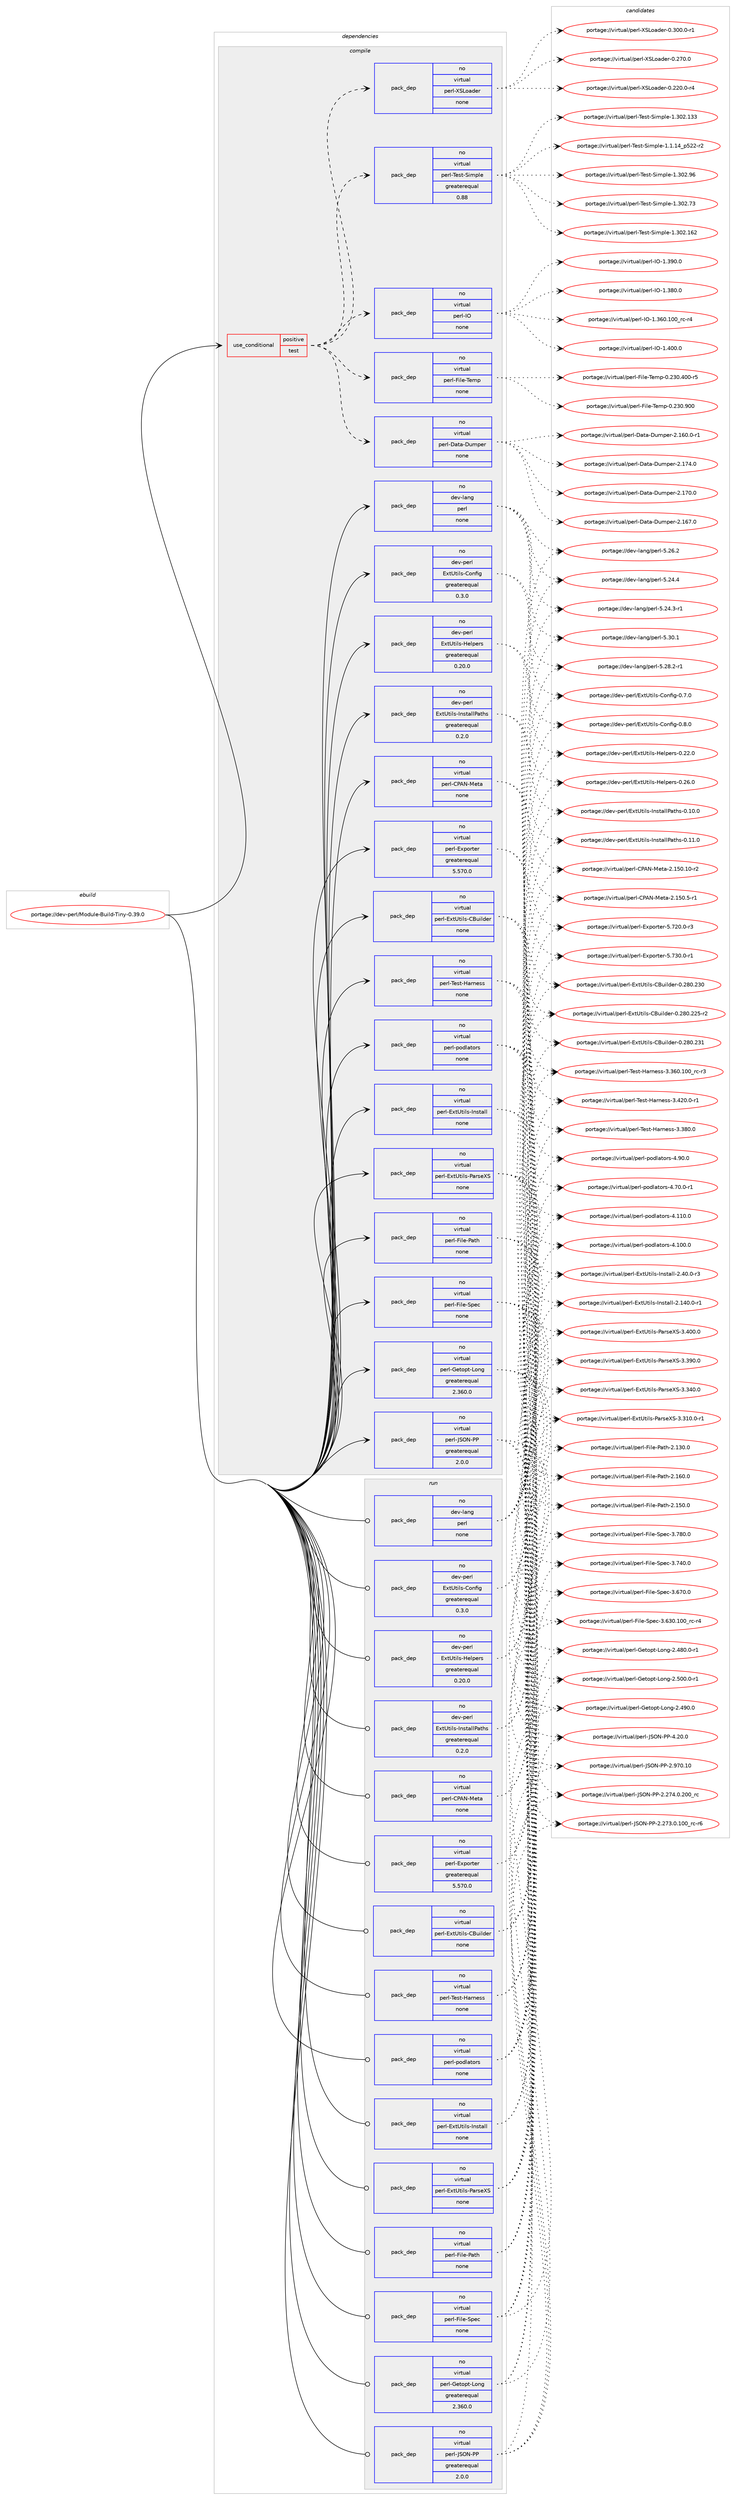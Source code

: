 digraph prolog {

# *************
# Graph options
# *************

newrank=true;
concentrate=true;
compound=true;
graph [rankdir=LR,fontname=Helvetica,fontsize=10,ranksep=1.5];#, ranksep=2.5, nodesep=0.2];
edge  [arrowhead=vee];
node  [fontname=Helvetica,fontsize=10];

# **********
# The ebuild
# **********

subgraph cluster_leftcol {
color=gray;
rank=same;
label=<<i>ebuild</i>>;
id [label="portage://dev-perl/Module-Build-Tiny-0.39.0", color=red, width=4, href="../dev-perl/Module-Build-Tiny-0.39.0.svg"];
}

# ****************
# The dependencies
# ****************

subgraph cluster_midcol {
color=gray;
label=<<i>dependencies</i>>;
subgraph cluster_compile {
fillcolor="#eeeeee";
style=filled;
label=<<i>compile</i>>;
subgraph cond121907 {
dependency489316 [label=<<TABLE BORDER="0" CELLBORDER="1" CELLSPACING="0" CELLPADDING="4"><TR><TD ROWSPAN="3" CELLPADDING="10">use_conditional</TD></TR><TR><TD>positive</TD></TR><TR><TD>test</TD></TR></TABLE>>, shape=none, color=red];
subgraph pack362331 {
dependency489317 [label=<<TABLE BORDER="0" CELLBORDER="1" CELLSPACING="0" CELLPADDING="4" WIDTH="220"><TR><TD ROWSPAN="6" CELLPADDING="30">pack_dep</TD></TR><TR><TD WIDTH="110">no</TD></TR><TR><TD>virtual</TD></TR><TR><TD>perl-Data-Dumper</TD></TR><TR><TD>none</TD></TR><TR><TD></TD></TR></TABLE>>, shape=none, color=blue];
}
dependency489316:e -> dependency489317:w [weight=20,style="dashed",arrowhead="vee"];
subgraph pack362332 {
dependency489318 [label=<<TABLE BORDER="0" CELLBORDER="1" CELLSPACING="0" CELLPADDING="4" WIDTH="220"><TR><TD ROWSPAN="6" CELLPADDING="30">pack_dep</TD></TR><TR><TD WIDTH="110">no</TD></TR><TR><TD>virtual</TD></TR><TR><TD>perl-File-Temp</TD></TR><TR><TD>none</TD></TR><TR><TD></TD></TR></TABLE>>, shape=none, color=blue];
}
dependency489316:e -> dependency489318:w [weight=20,style="dashed",arrowhead="vee"];
subgraph pack362333 {
dependency489319 [label=<<TABLE BORDER="0" CELLBORDER="1" CELLSPACING="0" CELLPADDING="4" WIDTH="220"><TR><TD ROWSPAN="6" CELLPADDING="30">pack_dep</TD></TR><TR><TD WIDTH="110">no</TD></TR><TR><TD>virtual</TD></TR><TR><TD>perl-IO</TD></TR><TR><TD>none</TD></TR><TR><TD></TD></TR></TABLE>>, shape=none, color=blue];
}
dependency489316:e -> dependency489319:w [weight=20,style="dashed",arrowhead="vee"];
subgraph pack362334 {
dependency489320 [label=<<TABLE BORDER="0" CELLBORDER="1" CELLSPACING="0" CELLPADDING="4" WIDTH="220"><TR><TD ROWSPAN="6" CELLPADDING="30">pack_dep</TD></TR><TR><TD WIDTH="110">no</TD></TR><TR><TD>virtual</TD></TR><TR><TD>perl-Test-Simple</TD></TR><TR><TD>greaterequal</TD></TR><TR><TD>0.88</TD></TR></TABLE>>, shape=none, color=blue];
}
dependency489316:e -> dependency489320:w [weight=20,style="dashed",arrowhead="vee"];
subgraph pack362335 {
dependency489321 [label=<<TABLE BORDER="0" CELLBORDER="1" CELLSPACING="0" CELLPADDING="4" WIDTH="220"><TR><TD ROWSPAN="6" CELLPADDING="30">pack_dep</TD></TR><TR><TD WIDTH="110">no</TD></TR><TR><TD>virtual</TD></TR><TR><TD>perl-XSLoader</TD></TR><TR><TD>none</TD></TR><TR><TD></TD></TR></TABLE>>, shape=none, color=blue];
}
dependency489316:e -> dependency489321:w [weight=20,style="dashed",arrowhead="vee"];
}
id:e -> dependency489316:w [weight=20,style="solid",arrowhead="vee"];
subgraph pack362336 {
dependency489322 [label=<<TABLE BORDER="0" CELLBORDER="1" CELLSPACING="0" CELLPADDING="4" WIDTH="220"><TR><TD ROWSPAN="6" CELLPADDING="30">pack_dep</TD></TR><TR><TD WIDTH="110">no</TD></TR><TR><TD>dev-lang</TD></TR><TR><TD>perl</TD></TR><TR><TD>none</TD></TR><TR><TD></TD></TR></TABLE>>, shape=none, color=blue];
}
id:e -> dependency489322:w [weight=20,style="solid",arrowhead="vee"];
subgraph pack362337 {
dependency489323 [label=<<TABLE BORDER="0" CELLBORDER="1" CELLSPACING="0" CELLPADDING="4" WIDTH="220"><TR><TD ROWSPAN="6" CELLPADDING="30">pack_dep</TD></TR><TR><TD WIDTH="110">no</TD></TR><TR><TD>dev-perl</TD></TR><TR><TD>ExtUtils-Config</TD></TR><TR><TD>greaterequal</TD></TR><TR><TD>0.3.0</TD></TR></TABLE>>, shape=none, color=blue];
}
id:e -> dependency489323:w [weight=20,style="solid",arrowhead="vee"];
subgraph pack362338 {
dependency489324 [label=<<TABLE BORDER="0" CELLBORDER="1" CELLSPACING="0" CELLPADDING="4" WIDTH="220"><TR><TD ROWSPAN="6" CELLPADDING="30">pack_dep</TD></TR><TR><TD WIDTH="110">no</TD></TR><TR><TD>dev-perl</TD></TR><TR><TD>ExtUtils-Helpers</TD></TR><TR><TD>greaterequal</TD></TR><TR><TD>0.20.0</TD></TR></TABLE>>, shape=none, color=blue];
}
id:e -> dependency489324:w [weight=20,style="solid",arrowhead="vee"];
subgraph pack362339 {
dependency489325 [label=<<TABLE BORDER="0" CELLBORDER="1" CELLSPACING="0" CELLPADDING="4" WIDTH="220"><TR><TD ROWSPAN="6" CELLPADDING="30">pack_dep</TD></TR><TR><TD WIDTH="110">no</TD></TR><TR><TD>dev-perl</TD></TR><TR><TD>ExtUtils-InstallPaths</TD></TR><TR><TD>greaterequal</TD></TR><TR><TD>0.2.0</TD></TR></TABLE>>, shape=none, color=blue];
}
id:e -> dependency489325:w [weight=20,style="solid",arrowhead="vee"];
subgraph pack362340 {
dependency489326 [label=<<TABLE BORDER="0" CELLBORDER="1" CELLSPACING="0" CELLPADDING="4" WIDTH="220"><TR><TD ROWSPAN="6" CELLPADDING="30">pack_dep</TD></TR><TR><TD WIDTH="110">no</TD></TR><TR><TD>virtual</TD></TR><TR><TD>perl-CPAN-Meta</TD></TR><TR><TD>none</TD></TR><TR><TD></TD></TR></TABLE>>, shape=none, color=blue];
}
id:e -> dependency489326:w [weight=20,style="solid",arrowhead="vee"];
subgraph pack362341 {
dependency489327 [label=<<TABLE BORDER="0" CELLBORDER="1" CELLSPACING="0" CELLPADDING="4" WIDTH="220"><TR><TD ROWSPAN="6" CELLPADDING="30">pack_dep</TD></TR><TR><TD WIDTH="110">no</TD></TR><TR><TD>virtual</TD></TR><TR><TD>perl-Exporter</TD></TR><TR><TD>greaterequal</TD></TR><TR><TD>5.570.0</TD></TR></TABLE>>, shape=none, color=blue];
}
id:e -> dependency489327:w [weight=20,style="solid",arrowhead="vee"];
subgraph pack362342 {
dependency489328 [label=<<TABLE BORDER="0" CELLBORDER="1" CELLSPACING="0" CELLPADDING="4" WIDTH="220"><TR><TD ROWSPAN="6" CELLPADDING="30">pack_dep</TD></TR><TR><TD WIDTH="110">no</TD></TR><TR><TD>virtual</TD></TR><TR><TD>perl-ExtUtils-CBuilder</TD></TR><TR><TD>none</TD></TR><TR><TD></TD></TR></TABLE>>, shape=none, color=blue];
}
id:e -> dependency489328:w [weight=20,style="solid",arrowhead="vee"];
subgraph pack362343 {
dependency489329 [label=<<TABLE BORDER="0" CELLBORDER="1" CELLSPACING="0" CELLPADDING="4" WIDTH="220"><TR><TD ROWSPAN="6" CELLPADDING="30">pack_dep</TD></TR><TR><TD WIDTH="110">no</TD></TR><TR><TD>virtual</TD></TR><TR><TD>perl-ExtUtils-Install</TD></TR><TR><TD>none</TD></TR><TR><TD></TD></TR></TABLE>>, shape=none, color=blue];
}
id:e -> dependency489329:w [weight=20,style="solid",arrowhead="vee"];
subgraph pack362344 {
dependency489330 [label=<<TABLE BORDER="0" CELLBORDER="1" CELLSPACING="0" CELLPADDING="4" WIDTH="220"><TR><TD ROWSPAN="6" CELLPADDING="30">pack_dep</TD></TR><TR><TD WIDTH="110">no</TD></TR><TR><TD>virtual</TD></TR><TR><TD>perl-ExtUtils-ParseXS</TD></TR><TR><TD>none</TD></TR><TR><TD></TD></TR></TABLE>>, shape=none, color=blue];
}
id:e -> dependency489330:w [weight=20,style="solid",arrowhead="vee"];
subgraph pack362345 {
dependency489331 [label=<<TABLE BORDER="0" CELLBORDER="1" CELLSPACING="0" CELLPADDING="4" WIDTH="220"><TR><TD ROWSPAN="6" CELLPADDING="30">pack_dep</TD></TR><TR><TD WIDTH="110">no</TD></TR><TR><TD>virtual</TD></TR><TR><TD>perl-File-Path</TD></TR><TR><TD>none</TD></TR><TR><TD></TD></TR></TABLE>>, shape=none, color=blue];
}
id:e -> dependency489331:w [weight=20,style="solid",arrowhead="vee"];
subgraph pack362346 {
dependency489332 [label=<<TABLE BORDER="0" CELLBORDER="1" CELLSPACING="0" CELLPADDING="4" WIDTH="220"><TR><TD ROWSPAN="6" CELLPADDING="30">pack_dep</TD></TR><TR><TD WIDTH="110">no</TD></TR><TR><TD>virtual</TD></TR><TR><TD>perl-File-Spec</TD></TR><TR><TD>none</TD></TR><TR><TD></TD></TR></TABLE>>, shape=none, color=blue];
}
id:e -> dependency489332:w [weight=20,style="solid",arrowhead="vee"];
subgraph pack362347 {
dependency489333 [label=<<TABLE BORDER="0" CELLBORDER="1" CELLSPACING="0" CELLPADDING="4" WIDTH="220"><TR><TD ROWSPAN="6" CELLPADDING="30">pack_dep</TD></TR><TR><TD WIDTH="110">no</TD></TR><TR><TD>virtual</TD></TR><TR><TD>perl-Getopt-Long</TD></TR><TR><TD>greaterequal</TD></TR><TR><TD>2.360.0</TD></TR></TABLE>>, shape=none, color=blue];
}
id:e -> dependency489333:w [weight=20,style="solid",arrowhead="vee"];
subgraph pack362348 {
dependency489334 [label=<<TABLE BORDER="0" CELLBORDER="1" CELLSPACING="0" CELLPADDING="4" WIDTH="220"><TR><TD ROWSPAN="6" CELLPADDING="30">pack_dep</TD></TR><TR><TD WIDTH="110">no</TD></TR><TR><TD>virtual</TD></TR><TR><TD>perl-JSON-PP</TD></TR><TR><TD>greaterequal</TD></TR><TR><TD>2.0.0</TD></TR></TABLE>>, shape=none, color=blue];
}
id:e -> dependency489334:w [weight=20,style="solid",arrowhead="vee"];
subgraph pack362349 {
dependency489335 [label=<<TABLE BORDER="0" CELLBORDER="1" CELLSPACING="0" CELLPADDING="4" WIDTH="220"><TR><TD ROWSPAN="6" CELLPADDING="30">pack_dep</TD></TR><TR><TD WIDTH="110">no</TD></TR><TR><TD>virtual</TD></TR><TR><TD>perl-Test-Harness</TD></TR><TR><TD>none</TD></TR><TR><TD></TD></TR></TABLE>>, shape=none, color=blue];
}
id:e -> dependency489335:w [weight=20,style="solid",arrowhead="vee"];
subgraph pack362350 {
dependency489336 [label=<<TABLE BORDER="0" CELLBORDER="1" CELLSPACING="0" CELLPADDING="4" WIDTH="220"><TR><TD ROWSPAN="6" CELLPADDING="30">pack_dep</TD></TR><TR><TD WIDTH="110">no</TD></TR><TR><TD>virtual</TD></TR><TR><TD>perl-podlators</TD></TR><TR><TD>none</TD></TR><TR><TD></TD></TR></TABLE>>, shape=none, color=blue];
}
id:e -> dependency489336:w [weight=20,style="solid",arrowhead="vee"];
}
subgraph cluster_compileandrun {
fillcolor="#eeeeee";
style=filled;
label=<<i>compile and run</i>>;
}
subgraph cluster_run {
fillcolor="#eeeeee";
style=filled;
label=<<i>run</i>>;
subgraph pack362351 {
dependency489337 [label=<<TABLE BORDER="0" CELLBORDER="1" CELLSPACING="0" CELLPADDING="4" WIDTH="220"><TR><TD ROWSPAN="6" CELLPADDING="30">pack_dep</TD></TR><TR><TD WIDTH="110">no</TD></TR><TR><TD>dev-lang</TD></TR><TR><TD>perl</TD></TR><TR><TD>none</TD></TR><TR><TD></TD></TR></TABLE>>, shape=none, color=blue];
}
id:e -> dependency489337:w [weight=20,style="solid",arrowhead="odot"];
subgraph pack362352 {
dependency489338 [label=<<TABLE BORDER="0" CELLBORDER="1" CELLSPACING="0" CELLPADDING="4" WIDTH="220"><TR><TD ROWSPAN="6" CELLPADDING="30">pack_dep</TD></TR><TR><TD WIDTH="110">no</TD></TR><TR><TD>dev-perl</TD></TR><TR><TD>ExtUtils-Config</TD></TR><TR><TD>greaterequal</TD></TR><TR><TD>0.3.0</TD></TR></TABLE>>, shape=none, color=blue];
}
id:e -> dependency489338:w [weight=20,style="solid",arrowhead="odot"];
subgraph pack362353 {
dependency489339 [label=<<TABLE BORDER="0" CELLBORDER="1" CELLSPACING="0" CELLPADDING="4" WIDTH="220"><TR><TD ROWSPAN="6" CELLPADDING="30">pack_dep</TD></TR><TR><TD WIDTH="110">no</TD></TR><TR><TD>dev-perl</TD></TR><TR><TD>ExtUtils-Helpers</TD></TR><TR><TD>greaterequal</TD></TR><TR><TD>0.20.0</TD></TR></TABLE>>, shape=none, color=blue];
}
id:e -> dependency489339:w [weight=20,style="solid",arrowhead="odot"];
subgraph pack362354 {
dependency489340 [label=<<TABLE BORDER="0" CELLBORDER="1" CELLSPACING="0" CELLPADDING="4" WIDTH="220"><TR><TD ROWSPAN="6" CELLPADDING="30">pack_dep</TD></TR><TR><TD WIDTH="110">no</TD></TR><TR><TD>dev-perl</TD></TR><TR><TD>ExtUtils-InstallPaths</TD></TR><TR><TD>greaterequal</TD></TR><TR><TD>0.2.0</TD></TR></TABLE>>, shape=none, color=blue];
}
id:e -> dependency489340:w [weight=20,style="solid",arrowhead="odot"];
subgraph pack362355 {
dependency489341 [label=<<TABLE BORDER="0" CELLBORDER="1" CELLSPACING="0" CELLPADDING="4" WIDTH="220"><TR><TD ROWSPAN="6" CELLPADDING="30">pack_dep</TD></TR><TR><TD WIDTH="110">no</TD></TR><TR><TD>virtual</TD></TR><TR><TD>perl-CPAN-Meta</TD></TR><TR><TD>none</TD></TR><TR><TD></TD></TR></TABLE>>, shape=none, color=blue];
}
id:e -> dependency489341:w [weight=20,style="solid",arrowhead="odot"];
subgraph pack362356 {
dependency489342 [label=<<TABLE BORDER="0" CELLBORDER="1" CELLSPACING="0" CELLPADDING="4" WIDTH="220"><TR><TD ROWSPAN="6" CELLPADDING="30">pack_dep</TD></TR><TR><TD WIDTH="110">no</TD></TR><TR><TD>virtual</TD></TR><TR><TD>perl-Exporter</TD></TR><TR><TD>greaterequal</TD></TR><TR><TD>5.570.0</TD></TR></TABLE>>, shape=none, color=blue];
}
id:e -> dependency489342:w [weight=20,style="solid",arrowhead="odot"];
subgraph pack362357 {
dependency489343 [label=<<TABLE BORDER="0" CELLBORDER="1" CELLSPACING="0" CELLPADDING="4" WIDTH="220"><TR><TD ROWSPAN="6" CELLPADDING="30">pack_dep</TD></TR><TR><TD WIDTH="110">no</TD></TR><TR><TD>virtual</TD></TR><TR><TD>perl-ExtUtils-CBuilder</TD></TR><TR><TD>none</TD></TR><TR><TD></TD></TR></TABLE>>, shape=none, color=blue];
}
id:e -> dependency489343:w [weight=20,style="solid",arrowhead="odot"];
subgraph pack362358 {
dependency489344 [label=<<TABLE BORDER="0" CELLBORDER="1" CELLSPACING="0" CELLPADDING="4" WIDTH="220"><TR><TD ROWSPAN="6" CELLPADDING="30">pack_dep</TD></TR><TR><TD WIDTH="110">no</TD></TR><TR><TD>virtual</TD></TR><TR><TD>perl-ExtUtils-Install</TD></TR><TR><TD>none</TD></TR><TR><TD></TD></TR></TABLE>>, shape=none, color=blue];
}
id:e -> dependency489344:w [weight=20,style="solid",arrowhead="odot"];
subgraph pack362359 {
dependency489345 [label=<<TABLE BORDER="0" CELLBORDER="1" CELLSPACING="0" CELLPADDING="4" WIDTH="220"><TR><TD ROWSPAN="6" CELLPADDING="30">pack_dep</TD></TR><TR><TD WIDTH="110">no</TD></TR><TR><TD>virtual</TD></TR><TR><TD>perl-ExtUtils-ParseXS</TD></TR><TR><TD>none</TD></TR><TR><TD></TD></TR></TABLE>>, shape=none, color=blue];
}
id:e -> dependency489345:w [weight=20,style="solid",arrowhead="odot"];
subgraph pack362360 {
dependency489346 [label=<<TABLE BORDER="0" CELLBORDER="1" CELLSPACING="0" CELLPADDING="4" WIDTH="220"><TR><TD ROWSPAN="6" CELLPADDING="30">pack_dep</TD></TR><TR><TD WIDTH="110">no</TD></TR><TR><TD>virtual</TD></TR><TR><TD>perl-File-Path</TD></TR><TR><TD>none</TD></TR><TR><TD></TD></TR></TABLE>>, shape=none, color=blue];
}
id:e -> dependency489346:w [weight=20,style="solid",arrowhead="odot"];
subgraph pack362361 {
dependency489347 [label=<<TABLE BORDER="0" CELLBORDER="1" CELLSPACING="0" CELLPADDING="4" WIDTH="220"><TR><TD ROWSPAN="6" CELLPADDING="30">pack_dep</TD></TR><TR><TD WIDTH="110">no</TD></TR><TR><TD>virtual</TD></TR><TR><TD>perl-File-Spec</TD></TR><TR><TD>none</TD></TR><TR><TD></TD></TR></TABLE>>, shape=none, color=blue];
}
id:e -> dependency489347:w [weight=20,style="solid",arrowhead="odot"];
subgraph pack362362 {
dependency489348 [label=<<TABLE BORDER="0" CELLBORDER="1" CELLSPACING="0" CELLPADDING="4" WIDTH="220"><TR><TD ROWSPAN="6" CELLPADDING="30">pack_dep</TD></TR><TR><TD WIDTH="110">no</TD></TR><TR><TD>virtual</TD></TR><TR><TD>perl-Getopt-Long</TD></TR><TR><TD>greaterequal</TD></TR><TR><TD>2.360.0</TD></TR></TABLE>>, shape=none, color=blue];
}
id:e -> dependency489348:w [weight=20,style="solid",arrowhead="odot"];
subgraph pack362363 {
dependency489349 [label=<<TABLE BORDER="0" CELLBORDER="1" CELLSPACING="0" CELLPADDING="4" WIDTH="220"><TR><TD ROWSPAN="6" CELLPADDING="30">pack_dep</TD></TR><TR><TD WIDTH="110">no</TD></TR><TR><TD>virtual</TD></TR><TR><TD>perl-JSON-PP</TD></TR><TR><TD>greaterequal</TD></TR><TR><TD>2.0.0</TD></TR></TABLE>>, shape=none, color=blue];
}
id:e -> dependency489349:w [weight=20,style="solid",arrowhead="odot"];
subgraph pack362364 {
dependency489350 [label=<<TABLE BORDER="0" CELLBORDER="1" CELLSPACING="0" CELLPADDING="4" WIDTH="220"><TR><TD ROWSPAN="6" CELLPADDING="30">pack_dep</TD></TR><TR><TD WIDTH="110">no</TD></TR><TR><TD>virtual</TD></TR><TR><TD>perl-Test-Harness</TD></TR><TR><TD>none</TD></TR><TR><TD></TD></TR></TABLE>>, shape=none, color=blue];
}
id:e -> dependency489350:w [weight=20,style="solid",arrowhead="odot"];
subgraph pack362365 {
dependency489351 [label=<<TABLE BORDER="0" CELLBORDER="1" CELLSPACING="0" CELLPADDING="4" WIDTH="220"><TR><TD ROWSPAN="6" CELLPADDING="30">pack_dep</TD></TR><TR><TD WIDTH="110">no</TD></TR><TR><TD>virtual</TD></TR><TR><TD>perl-podlators</TD></TR><TR><TD>none</TD></TR><TR><TD></TD></TR></TABLE>>, shape=none, color=blue];
}
id:e -> dependency489351:w [weight=20,style="solid",arrowhead="odot"];
}
}

# **************
# The candidates
# **************

subgraph cluster_choices {
rank=same;
color=gray;
label=<<i>candidates</i>>;

subgraph choice362331 {
color=black;
nodesep=1;
choice11810511411611797108471121011141084568971169745681171091121011144550464955524648 [label="portage://virtual/perl-Data-Dumper-2.174.0", color=red, width=4,href="../virtual/perl-Data-Dumper-2.174.0.svg"];
choice11810511411611797108471121011141084568971169745681171091121011144550464955484648 [label="portage://virtual/perl-Data-Dumper-2.170.0", color=red, width=4,href="../virtual/perl-Data-Dumper-2.170.0.svg"];
choice11810511411611797108471121011141084568971169745681171091121011144550464954554648 [label="portage://virtual/perl-Data-Dumper-2.167.0", color=red, width=4,href="../virtual/perl-Data-Dumper-2.167.0.svg"];
choice118105114116117971084711210111410845689711697456811710911210111445504649544846484511449 [label="portage://virtual/perl-Data-Dumper-2.160.0-r1", color=red, width=4,href="../virtual/perl-Data-Dumper-2.160.0-r1.svg"];
dependency489317:e -> choice11810511411611797108471121011141084568971169745681171091121011144550464955524648:w [style=dotted,weight="100"];
dependency489317:e -> choice11810511411611797108471121011141084568971169745681171091121011144550464955484648:w [style=dotted,weight="100"];
dependency489317:e -> choice11810511411611797108471121011141084568971169745681171091121011144550464954554648:w [style=dotted,weight="100"];
dependency489317:e -> choice118105114116117971084711210111410845689711697456811710911210111445504649544846484511449:w [style=dotted,weight="100"];
}
subgraph choice362332 {
color=black;
nodesep=1;
choice11810511411611797108471121011141084570105108101458410110911245484650514846574848 [label="portage://virtual/perl-File-Temp-0.230.900", color=red, width=4,href="../virtual/perl-File-Temp-0.230.900.svg"];
choice118105114116117971084711210111410845701051081014584101109112454846505148465248484511453 [label="portage://virtual/perl-File-Temp-0.230.400-r5", color=red, width=4,href="../virtual/perl-File-Temp-0.230.400-r5.svg"];
dependency489318:e -> choice11810511411611797108471121011141084570105108101458410110911245484650514846574848:w [style=dotted,weight="100"];
dependency489318:e -> choice118105114116117971084711210111410845701051081014584101109112454846505148465248484511453:w [style=dotted,weight="100"];
}
subgraph choice362333 {
color=black;
nodesep=1;
choice11810511411611797108471121011141084573794549465248484648 [label="portage://virtual/perl-IO-1.400.0", color=red, width=4,href="../virtual/perl-IO-1.400.0.svg"];
choice11810511411611797108471121011141084573794549465157484648 [label="portage://virtual/perl-IO-1.390.0", color=red, width=4,href="../virtual/perl-IO-1.390.0.svg"];
choice11810511411611797108471121011141084573794549465156484648 [label="portage://virtual/perl-IO-1.380.0", color=red, width=4,href="../virtual/perl-IO-1.380.0.svg"];
choice11810511411611797108471121011141084573794549465154484649484895114994511452 [label="portage://virtual/perl-IO-1.360.100_rc-r4", color=red, width=4,href="../virtual/perl-IO-1.360.100_rc-r4.svg"];
dependency489319:e -> choice11810511411611797108471121011141084573794549465248484648:w [style=dotted,weight="100"];
dependency489319:e -> choice11810511411611797108471121011141084573794549465157484648:w [style=dotted,weight="100"];
dependency489319:e -> choice11810511411611797108471121011141084573794549465156484648:w [style=dotted,weight="100"];
dependency489319:e -> choice11810511411611797108471121011141084573794549465154484649484895114994511452:w [style=dotted,weight="100"];
}
subgraph choice362334 {
color=black;
nodesep=1;
choice118105114116117971084711210111410845841011151164583105109112108101454946514850465754 [label="portage://virtual/perl-Test-Simple-1.302.96", color=red, width=4,href="../virtual/perl-Test-Simple-1.302.96.svg"];
choice118105114116117971084711210111410845841011151164583105109112108101454946514850465551 [label="portage://virtual/perl-Test-Simple-1.302.73", color=red, width=4,href="../virtual/perl-Test-Simple-1.302.73.svg"];
choice11810511411611797108471121011141084584101115116458310510911210810145494651485046495450 [label="portage://virtual/perl-Test-Simple-1.302.162", color=red, width=4,href="../virtual/perl-Test-Simple-1.302.162.svg"];
choice11810511411611797108471121011141084584101115116458310510911210810145494651485046495151 [label="portage://virtual/perl-Test-Simple-1.302.133", color=red, width=4,href="../virtual/perl-Test-Simple-1.302.133.svg"];
choice11810511411611797108471121011141084584101115116458310510911210810145494649464952951125350504511450 [label="portage://virtual/perl-Test-Simple-1.1.14_p522-r2", color=red, width=4,href="../virtual/perl-Test-Simple-1.1.14_p522-r2.svg"];
dependency489320:e -> choice118105114116117971084711210111410845841011151164583105109112108101454946514850465754:w [style=dotted,weight="100"];
dependency489320:e -> choice118105114116117971084711210111410845841011151164583105109112108101454946514850465551:w [style=dotted,weight="100"];
dependency489320:e -> choice11810511411611797108471121011141084584101115116458310510911210810145494651485046495450:w [style=dotted,weight="100"];
dependency489320:e -> choice11810511411611797108471121011141084584101115116458310510911210810145494651485046495151:w [style=dotted,weight="100"];
dependency489320:e -> choice11810511411611797108471121011141084584101115116458310510911210810145494649464952951125350504511450:w [style=dotted,weight="100"];
}
subgraph choice362335 {
color=black;
nodesep=1;
choice1181051141161179710847112101114108458883761119710010111445484651484846484511449 [label="portage://virtual/perl-XSLoader-0.300.0-r1", color=red, width=4,href="../virtual/perl-XSLoader-0.300.0-r1.svg"];
choice118105114116117971084711210111410845888376111971001011144548465055484648 [label="portage://virtual/perl-XSLoader-0.270.0", color=red, width=4,href="../virtual/perl-XSLoader-0.270.0.svg"];
choice1181051141161179710847112101114108458883761119710010111445484650504846484511452 [label="portage://virtual/perl-XSLoader-0.220.0-r4", color=red, width=4,href="../virtual/perl-XSLoader-0.220.0-r4.svg"];
dependency489321:e -> choice1181051141161179710847112101114108458883761119710010111445484651484846484511449:w [style=dotted,weight="100"];
dependency489321:e -> choice118105114116117971084711210111410845888376111971001011144548465055484648:w [style=dotted,weight="100"];
dependency489321:e -> choice1181051141161179710847112101114108458883761119710010111445484650504846484511452:w [style=dotted,weight="100"];
}
subgraph choice362336 {
color=black;
nodesep=1;
choice10010111845108971101034711210111410845534651484649 [label="portage://dev-lang/perl-5.30.1", color=red, width=4,href="../dev-lang/perl-5.30.1.svg"];
choice100101118451089711010347112101114108455346505646504511449 [label="portage://dev-lang/perl-5.28.2-r1", color=red, width=4,href="../dev-lang/perl-5.28.2-r1.svg"];
choice10010111845108971101034711210111410845534650544650 [label="portage://dev-lang/perl-5.26.2", color=red, width=4,href="../dev-lang/perl-5.26.2.svg"];
choice10010111845108971101034711210111410845534650524652 [label="portage://dev-lang/perl-5.24.4", color=red, width=4,href="../dev-lang/perl-5.24.4.svg"];
choice100101118451089711010347112101114108455346505246514511449 [label="portage://dev-lang/perl-5.24.3-r1", color=red, width=4,href="../dev-lang/perl-5.24.3-r1.svg"];
dependency489322:e -> choice10010111845108971101034711210111410845534651484649:w [style=dotted,weight="100"];
dependency489322:e -> choice100101118451089711010347112101114108455346505646504511449:w [style=dotted,weight="100"];
dependency489322:e -> choice10010111845108971101034711210111410845534650544650:w [style=dotted,weight="100"];
dependency489322:e -> choice10010111845108971101034711210111410845534650524652:w [style=dotted,weight="100"];
dependency489322:e -> choice100101118451089711010347112101114108455346505246514511449:w [style=dotted,weight="100"];
}
subgraph choice362337 {
color=black;
nodesep=1;
choice100101118451121011141084769120116851161051081154567111110102105103454846564648 [label="portage://dev-perl/ExtUtils-Config-0.8.0", color=red, width=4,href="../dev-perl/ExtUtils-Config-0.8.0.svg"];
choice100101118451121011141084769120116851161051081154567111110102105103454846554648 [label="portage://dev-perl/ExtUtils-Config-0.7.0", color=red, width=4,href="../dev-perl/ExtUtils-Config-0.7.0.svg"];
dependency489323:e -> choice100101118451121011141084769120116851161051081154567111110102105103454846564648:w [style=dotted,weight="100"];
dependency489323:e -> choice100101118451121011141084769120116851161051081154567111110102105103454846554648:w [style=dotted,weight="100"];
}
subgraph choice362338 {
color=black;
nodesep=1;
choice10010111845112101114108476912011685116105108115457210110811210111411545484650544648 [label="portage://dev-perl/ExtUtils-Helpers-0.26.0", color=red, width=4,href="../dev-perl/ExtUtils-Helpers-0.26.0.svg"];
choice10010111845112101114108476912011685116105108115457210110811210111411545484650504648 [label="portage://dev-perl/ExtUtils-Helpers-0.22.0", color=red, width=4,href="../dev-perl/ExtUtils-Helpers-0.22.0.svg"];
dependency489324:e -> choice10010111845112101114108476912011685116105108115457210110811210111411545484650544648:w [style=dotted,weight="100"];
dependency489324:e -> choice10010111845112101114108476912011685116105108115457210110811210111411545484650504648:w [style=dotted,weight="100"];
}
subgraph choice362339 {
color=black;
nodesep=1;
choice10010111845112101114108476912011685116105108115457311011511697108108809711610411545484649494648 [label="portage://dev-perl/ExtUtils-InstallPaths-0.11.0", color=red, width=4,href="../dev-perl/ExtUtils-InstallPaths-0.11.0.svg"];
choice10010111845112101114108476912011685116105108115457311011511697108108809711610411545484649484648 [label="portage://dev-perl/ExtUtils-InstallPaths-0.10.0", color=red, width=4,href="../dev-perl/ExtUtils-InstallPaths-0.10.0.svg"];
dependency489325:e -> choice10010111845112101114108476912011685116105108115457311011511697108108809711610411545484649494648:w [style=dotted,weight="100"];
dependency489325:e -> choice10010111845112101114108476912011685116105108115457311011511697108108809711610411545484649484648:w [style=dotted,weight="100"];
}
subgraph choice362340 {
color=black;
nodesep=1;
choice1181051141161179710847112101114108456780657845771011169745504649534846534511449 [label="portage://virtual/perl-CPAN-Meta-2.150.5-r1", color=red, width=4,href="../virtual/perl-CPAN-Meta-2.150.5-r1.svg"];
choice118105114116117971084711210111410845678065784577101116974550464953484649484511450 [label="portage://virtual/perl-CPAN-Meta-2.150.10-r2", color=red, width=4,href="../virtual/perl-CPAN-Meta-2.150.10-r2.svg"];
dependency489326:e -> choice1181051141161179710847112101114108456780657845771011169745504649534846534511449:w [style=dotted,weight="100"];
dependency489326:e -> choice118105114116117971084711210111410845678065784577101116974550464953484649484511450:w [style=dotted,weight="100"];
}
subgraph choice362341 {
color=black;
nodesep=1;
choice1181051141161179710847112101114108456912011211111411610111445534655514846484511449 [label="portage://virtual/perl-Exporter-5.730.0-r1", color=red, width=4,href="../virtual/perl-Exporter-5.730.0-r1.svg"];
choice1181051141161179710847112101114108456912011211111411610111445534655504846484511451 [label="portage://virtual/perl-Exporter-5.720.0-r3", color=red, width=4,href="../virtual/perl-Exporter-5.720.0-r3.svg"];
dependency489327:e -> choice1181051141161179710847112101114108456912011211111411610111445534655514846484511449:w [style=dotted,weight="100"];
dependency489327:e -> choice1181051141161179710847112101114108456912011211111411610111445534655504846484511451:w [style=dotted,weight="100"];
}
subgraph choice362342 {
color=black;
nodesep=1;
choice118105114116117971084711210111410845691201168511610510811545676611710510810010111445484650564846505149 [label="portage://virtual/perl-ExtUtils-CBuilder-0.280.231", color=red, width=4,href="../virtual/perl-ExtUtils-CBuilder-0.280.231.svg"];
choice118105114116117971084711210111410845691201168511610510811545676611710510810010111445484650564846505148 [label="portage://virtual/perl-ExtUtils-CBuilder-0.280.230", color=red, width=4,href="../virtual/perl-ExtUtils-CBuilder-0.280.230.svg"];
choice1181051141161179710847112101114108456912011685116105108115456766117105108100101114454846505648465050534511450 [label="portage://virtual/perl-ExtUtils-CBuilder-0.280.225-r2", color=red, width=4,href="../virtual/perl-ExtUtils-CBuilder-0.280.225-r2.svg"];
dependency489328:e -> choice118105114116117971084711210111410845691201168511610510811545676611710510810010111445484650564846505149:w [style=dotted,weight="100"];
dependency489328:e -> choice118105114116117971084711210111410845691201168511610510811545676611710510810010111445484650564846505148:w [style=dotted,weight="100"];
dependency489328:e -> choice1181051141161179710847112101114108456912011685116105108115456766117105108100101114454846505648465050534511450:w [style=dotted,weight="100"];
}
subgraph choice362343 {
color=black;
nodesep=1;
choice1181051141161179710847112101114108456912011685116105108115457311011511697108108455046524846484511451 [label="portage://virtual/perl-ExtUtils-Install-2.40.0-r3", color=red, width=4,href="../virtual/perl-ExtUtils-Install-2.40.0-r3.svg"];
choice118105114116117971084711210111410845691201168511610510811545731101151169710810845504649524846484511449 [label="portage://virtual/perl-ExtUtils-Install-2.140.0-r1", color=red, width=4,href="../virtual/perl-ExtUtils-Install-2.140.0-r1.svg"];
dependency489329:e -> choice1181051141161179710847112101114108456912011685116105108115457311011511697108108455046524846484511451:w [style=dotted,weight="100"];
dependency489329:e -> choice118105114116117971084711210111410845691201168511610510811545731101151169710810845504649524846484511449:w [style=dotted,weight="100"];
}
subgraph choice362344 {
color=black;
nodesep=1;
choice118105114116117971084711210111410845691201168511610510811545809711411510188834551465248484648 [label="portage://virtual/perl-ExtUtils-ParseXS-3.400.0", color=red, width=4,href="../virtual/perl-ExtUtils-ParseXS-3.400.0.svg"];
choice118105114116117971084711210111410845691201168511610510811545809711411510188834551465157484648 [label="portage://virtual/perl-ExtUtils-ParseXS-3.390.0", color=red, width=4,href="../virtual/perl-ExtUtils-ParseXS-3.390.0.svg"];
choice118105114116117971084711210111410845691201168511610510811545809711411510188834551465152484648 [label="portage://virtual/perl-ExtUtils-ParseXS-3.340.0", color=red, width=4,href="../virtual/perl-ExtUtils-ParseXS-3.340.0.svg"];
choice1181051141161179710847112101114108456912011685116105108115458097114115101888345514651494846484511449 [label="portage://virtual/perl-ExtUtils-ParseXS-3.310.0-r1", color=red, width=4,href="../virtual/perl-ExtUtils-ParseXS-3.310.0-r1.svg"];
dependency489330:e -> choice118105114116117971084711210111410845691201168511610510811545809711411510188834551465248484648:w [style=dotted,weight="100"];
dependency489330:e -> choice118105114116117971084711210111410845691201168511610510811545809711411510188834551465157484648:w [style=dotted,weight="100"];
dependency489330:e -> choice118105114116117971084711210111410845691201168511610510811545809711411510188834551465152484648:w [style=dotted,weight="100"];
dependency489330:e -> choice1181051141161179710847112101114108456912011685116105108115458097114115101888345514651494846484511449:w [style=dotted,weight="100"];
}
subgraph choice362345 {
color=black;
nodesep=1;
choice118105114116117971084711210111410845701051081014580971161044550464954484648 [label="portage://virtual/perl-File-Path-2.160.0", color=red, width=4,href="../virtual/perl-File-Path-2.160.0.svg"];
choice118105114116117971084711210111410845701051081014580971161044550464953484648 [label="portage://virtual/perl-File-Path-2.150.0", color=red, width=4,href="../virtual/perl-File-Path-2.150.0.svg"];
choice118105114116117971084711210111410845701051081014580971161044550464951484648 [label="portage://virtual/perl-File-Path-2.130.0", color=red, width=4,href="../virtual/perl-File-Path-2.130.0.svg"];
dependency489331:e -> choice118105114116117971084711210111410845701051081014580971161044550464954484648:w [style=dotted,weight="100"];
dependency489331:e -> choice118105114116117971084711210111410845701051081014580971161044550464953484648:w [style=dotted,weight="100"];
dependency489331:e -> choice118105114116117971084711210111410845701051081014580971161044550464951484648:w [style=dotted,weight="100"];
}
subgraph choice362346 {
color=black;
nodesep=1;
choice118105114116117971084711210111410845701051081014583112101994551465556484648 [label="portage://virtual/perl-File-Spec-3.780.0", color=red, width=4,href="../virtual/perl-File-Spec-3.780.0.svg"];
choice118105114116117971084711210111410845701051081014583112101994551465552484648 [label="portage://virtual/perl-File-Spec-3.740.0", color=red, width=4,href="../virtual/perl-File-Spec-3.740.0.svg"];
choice118105114116117971084711210111410845701051081014583112101994551465455484648 [label="portage://virtual/perl-File-Spec-3.670.0", color=red, width=4,href="../virtual/perl-File-Spec-3.670.0.svg"];
choice118105114116117971084711210111410845701051081014583112101994551465451484649484895114994511452 [label="portage://virtual/perl-File-Spec-3.630.100_rc-r4", color=red, width=4,href="../virtual/perl-File-Spec-3.630.100_rc-r4.svg"];
dependency489332:e -> choice118105114116117971084711210111410845701051081014583112101994551465556484648:w [style=dotted,weight="100"];
dependency489332:e -> choice118105114116117971084711210111410845701051081014583112101994551465552484648:w [style=dotted,weight="100"];
dependency489332:e -> choice118105114116117971084711210111410845701051081014583112101994551465455484648:w [style=dotted,weight="100"];
dependency489332:e -> choice118105114116117971084711210111410845701051081014583112101994551465451484649484895114994511452:w [style=dotted,weight="100"];
}
subgraph choice362347 {
color=black;
nodesep=1;
choice11810511411611797108471121011141084571101116111112116457611111010345504653484846484511449 [label="portage://virtual/perl-Getopt-Long-2.500.0-r1", color=red, width=4,href="../virtual/perl-Getopt-Long-2.500.0-r1.svg"];
choice1181051141161179710847112101114108457110111611111211645761111101034550465257484648 [label="portage://virtual/perl-Getopt-Long-2.490.0", color=red, width=4,href="../virtual/perl-Getopt-Long-2.490.0.svg"];
choice11810511411611797108471121011141084571101116111112116457611111010345504652564846484511449 [label="portage://virtual/perl-Getopt-Long-2.480.0-r1", color=red, width=4,href="../virtual/perl-Getopt-Long-2.480.0-r1.svg"];
dependency489333:e -> choice11810511411611797108471121011141084571101116111112116457611111010345504653484846484511449:w [style=dotted,weight="100"];
dependency489333:e -> choice1181051141161179710847112101114108457110111611111211645761111101034550465257484648:w [style=dotted,weight="100"];
dependency489333:e -> choice11810511411611797108471121011141084571101116111112116457611111010345504652564846484511449:w [style=dotted,weight="100"];
}
subgraph choice362348 {
color=black;
nodesep=1;
choice1181051141161179710847112101114108457483797845808045524650484648 [label="portage://virtual/perl-JSON-PP-4.20.0", color=red, width=4,href="../virtual/perl-JSON-PP-4.20.0.svg"];
choice11810511411611797108471121011141084574837978458080455046575548464948 [label="portage://virtual/perl-JSON-PP-2.970.10", color=red, width=4,href="../virtual/perl-JSON-PP-2.970.10.svg"];
choice118105114116117971084711210111410845748379784580804550465055524648465048489511499 [label="portage://virtual/perl-JSON-PP-2.274.0.200_rc", color=red, width=4,href="../virtual/perl-JSON-PP-2.274.0.200_rc.svg"];
choice1181051141161179710847112101114108457483797845808045504650555146484649484895114994511454 [label="portage://virtual/perl-JSON-PP-2.273.0.100_rc-r6", color=red, width=4,href="../virtual/perl-JSON-PP-2.273.0.100_rc-r6.svg"];
dependency489334:e -> choice1181051141161179710847112101114108457483797845808045524650484648:w [style=dotted,weight="100"];
dependency489334:e -> choice11810511411611797108471121011141084574837978458080455046575548464948:w [style=dotted,weight="100"];
dependency489334:e -> choice118105114116117971084711210111410845748379784580804550465055524648465048489511499:w [style=dotted,weight="100"];
dependency489334:e -> choice1181051141161179710847112101114108457483797845808045504650555146484649484895114994511454:w [style=dotted,weight="100"];
}
subgraph choice362349 {
color=black;
nodesep=1;
choice1181051141161179710847112101114108458410111511645729711411010111511545514652504846484511449 [label="portage://virtual/perl-Test-Harness-3.420.0-r1", color=red, width=4,href="../virtual/perl-Test-Harness-3.420.0-r1.svg"];
choice118105114116117971084711210111410845841011151164572971141101011151154551465156484648 [label="portage://virtual/perl-Test-Harness-3.380.0", color=red, width=4,href="../virtual/perl-Test-Harness-3.380.0.svg"];
choice118105114116117971084711210111410845841011151164572971141101011151154551465154484649484895114994511451 [label="portage://virtual/perl-Test-Harness-3.360.100_rc-r3", color=red, width=4,href="../virtual/perl-Test-Harness-3.360.100_rc-r3.svg"];
dependency489335:e -> choice1181051141161179710847112101114108458410111511645729711411010111511545514652504846484511449:w [style=dotted,weight="100"];
dependency489335:e -> choice118105114116117971084711210111410845841011151164572971141101011151154551465156484648:w [style=dotted,weight="100"];
dependency489335:e -> choice118105114116117971084711210111410845841011151164572971141101011151154551465154484649484895114994511451:w [style=dotted,weight="100"];
}
subgraph choice362350 {
color=black;
nodesep=1;
choice1181051141161179710847112101114108451121111001089711611111411545524657484648 [label="portage://virtual/perl-podlators-4.90.0", color=red, width=4,href="../virtual/perl-podlators-4.90.0.svg"];
choice11810511411611797108471121011141084511211110010897116111114115455246554846484511449 [label="portage://virtual/perl-podlators-4.70.0-r1", color=red, width=4,href="../virtual/perl-podlators-4.70.0-r1.svg"];
choice118105114116117971084711210111410845112111100108971161111141154552464949484648 [label="portage://virtual/perl-podlators-4.110.0", color=red, width=4,href="../virtual/perl-podlators-4.110.0.svg"];
choice118105114116117971084711210111410845112111100108971161111141154552464948484648 [label="portage://virtual/perl-podlators-4.100.0", color=red, width=4,href="../virtual/perl-podlators-4.100.0.svg"];
dependency489336:e -> choice1181051141161179710847112101114108451121111001089711611111411545524657484648:w [style=dotted,weight="100"];
dependency489336:e -> choice11810511411611797108471121011141084511211110010897116111114115455246554846484511449:w [style=dotted,weight="100"];
dependency489336:e -> choice118105114116117971084711210111410845112111100108971161111141154552464949484648:w [style=dotted,weight="100"];
dependency489336:e -> choice118105114116117971084711210111410845112111100108971161111141154552464948484648:w [style=dotted,weight="100"];
}
subgraph choice362351 {
color=black;
nodesep=1;
choice10010111845108971101034711210111410845534651484649 [label="portage://dev-lang/perl-5.30.1", color=red, width=4,href="../dev-lang/perl-5.30.1.svg"];
choice100101118451089711010347112101114108455346505646504511449 [label="portage://dev-lang/perl-5.28.2-r1", color=red, width=4,href="../dev-lang/perl-5.28.2-r1.svg"];
choice10010111845108971101034711210111410845534650544650 [label="portage://dev-lang/perl-5.26.2", color=red, width=4,href="../dev-lang/perl-5.26.2.svg"];
choice10010111845108971101034711210111410845534650524652 [label="portage://dev-lang/perl-5.24.4", color=red, width=4,href="../dev-lang/perl-5.24.4.svg"];
choice100101118451089711010347112101114108455346505246514511449 [label="portage://dev-lang/perl-5.24.3-r1", color=red, width=4,href="../dev-lang/perl-5.24.3-r1.svg"];
dependency489337:e -> choice10010111845108971101034711210111410845534651484649:w [style=dotted,weight="100"];
dependency489337:e -> choice100101118451089711010347112101114108455346505646504511449:w [style=dotted,weight="100"];
dependency489337:e -> choice10010111845108971101034711210111410845534650544650:w [style=dotted,weight="100"];
dependency489337:e -> choice10010111845108971101034711210111410845534650524652:w [style=dotted,weight="100"];
dependency489337:e -> choice100101118451089711010347112101114108455346505246514511449:w [style=dotted,weight="100"];
}
subgraph choice362352 {
color=black;
nodesep=1;
choice100101118451121011141084769120116851161051081154567111110102105103454846564648 [label="portage://dev-perl/ExtUtils-Config-0.8.0", color=red, width=4,href="../dev-perl/ExtUtils-Config-0.8.0.svg"];
choice100101118451121011141084769120116851161051081154567111110102105103454846554648 [label="portage://dev-perl/ExtUtils-Config-0.7.0", color=red, width=4,href="../dev-perl/ExtUtils-Config-0.7.0.svg"];
dependency489338:e -> choice100101118451121011141084769120116851161051081154567111110102105103454846564648:w [style=dotted,weight="100"];
dependency489338:e -> choice100101118451121011141084769120116851161051081154567111110102105103454846554648:w [style=dotted,weight="100"];
}
subgraph choice362353 {
color=black;
nodesep=1;
choice10010111845112101114108476912011685116105108115457210110811210111411545484650544648 [label="portage://dev-perl/ExtUtils-Helpers-0.26.0", color=red, width=4,href="../dev-perl/ExtUtils-Helpers-0.26.0.svg"];
choice10010111845112101114108476912011685116105108115457210110811210111411545484650504648 [label="portage://dev-perl/ExtUtils-Helpers-0.22.0", color=red, width=4,href="../dev-perl/ExtUtils-Helpers-0.22.0.svg"];
dependency489339:e -> choice10010111845112101114108476912011685116105108115457210110811210111411545484650544648:w [style=dotted,weight="100"];
dependency489339:e -> choice10010111845112101114108476912011685116105108115457210110811210111411545484650504648:w [style=dotted,weight="100"];
}
subgraph choice362354 {
color=black;
nodesep=1;
choice10010111845112101114108476912011685116105108115457311011511697108108809711610411545484649494648 [label="portage://dev-perl/ExtUtils-InstallPaths-0.11.0", color=red, width=4,href="../dev-perl/ExtUtils-InstallPaths-0.11.0.svg"];
choice10010111845112101114108476912011685116105108115457311011511697108108809711610411545484649484648 [label="portage://dev-perl/ExtUtils-InstallPaths-0.10.0", color=red, width=4,href="../dev-perl/ExtUtils-InstallPaths-0.10.0.svg"];
dependency489340:e -> choice10010111845112101114108476912011685116105108115457311011511697108108809711610411545484649494648:w [style=dotted,weight="100"];
dependency489340:e -> choice10010111845112101114108476912011685116105108115457311011511697108108809711610411545484649484648:w [style=dotted,weight="100"];
}
subgraph choice362355 {
color=black;
nodesep=1;
choice1181051141161179710847112101114108456780657845771011169745504649534846534511449 [label="portage://virtual/perl-CPAN-Meta-2.150.5-r1", color=red, width=4,href="../virtual/perl-CPAN-Meta-2.150.5-r1.svg"];
choice118105114116117971084711210111410845678065784577101116974550464953484649484511450 [label="portage://virtual/perl-CPAN-Meta-2.150.10-r2", color=red, width=4,href="../virtual/perl-CPAN-Meta-2.150.10-r2.svg"];
dependency489341:e -> choice1181051141161179710847112101114108456780657845771011169745504649534846534511449:w [style=dotted,weight="100"];
dependency489341:e -> choice118105114116117971084711210111410845678065784577101116974550464953484649484511450:w [style=dotted,weight="100"];
}
subgraph choice362356 {
color=black;
nodesep=1;
choice1181051141161179710847112101114108456912011211111411610111445534655514846484511449 [label="portage://virtual/perl-Exporter-5.730.0-r1", color=red, width=4,href="../virtual/perl-Exporter-5.730.0-r1.svg"];
choice1181051141161179710847112101114108456912011211111411610111445534655504846484511451 [label="portage://virtual/perl-Exporter-5.720.0-r3", color=red, width=4,href="../virtual/perl-Exporter-5.720.0-r3.svg"];
dependency489342:e -> choice1181051141161179710847112101114108456912011211111411610111445534655514846484511449:w [style=dotted,weight="100"];
dependency489342:e -> choice1181051141161179710847112101114108456912011211111411610111445534655504846484511451:w [style=dotted,weight="100"];
}
subgraph choice362357 {
color=black;
nodesep=1;
choice118105114116117971084711210111410845691201168511610510811545676611710510810010111445484650564846505149 [label="portage://virtual/perl-ExtUtils-CBuilder-0.280.231", color=red, width=4,href="../virtual/perl-ExtUtils-CBuilder-0.280.231.svg"];
choice118105114116117971084711210111410845691201168511610510811545676611710510810010111445484650564846505148 [label="portage://virtual/perl-ExtUtils-CBuilder-0.280.230", color=red, width=4,href="../virtual/perl-ExtUtils-CBuilder-0.280.230.svg"];
choice1181051141161179710847112101114108456912011685116105108115456766117105108100101114454846505648465050534511450 [label="portage://virtual/perl-ExtUtils-CBuilder-0.280.225-r2", color=red, width=4,href="../virtual/perl-ExtUtils-CBuilder-0.280.225-r2.svg"];
dependency489343:e -> choice118105114116117971084711210111410845691201168511610510811545676611710510810010111445484650564846505149:w [style=dotted,weight="100"];
dependency489343:e -> choice118105114116117971084711210111410845691201168511610510811545676611710510810010111445484650564846505148:w [style=dotted,weight="100"];
dependency489343:e -> choice1181051141161179710847112101114108456912011685116105108115456766117105108100101114454846505648465050534511450:w [style=dotted,weight="100"];
}
subgraph choice362358 {
color=black;
nodesep=1;
choice1181051141161179710847112101114108456912011685116105108115457311011511697108108455046524846484511451 [label="portage://virtual/perl-ExtUtils-Install-2.40.0-r3", color=red, width=4,href="../virtual/perl-ExtUtils-Install-2.40.0-r3.svg"];
choice118105114116117971084711210111410845691201168511610510811545731101151169710810845504649524846484511449 [label="portage://virtual/perl-ExtUtils-Install-2.140.0-r1", color=red, width=4,href="../virtual/perl-ExtUtils-Install-2.140.0-r1.svg"];
dependency489344:e -> choice1181051141161179710847112101114108456912011685116105108115457311011511697108108455046524846484511451:w [style=dotted,weight="100"];
dependency489344:e -> choice118105114116117971084711210111410845691201168511610510811545731101151169710810845504649524846484511449:w [style=dotted,weight="100"];
}
subgraph choice362359 {
color=black;
nodesep=1;
choice118105114116117971084711210111410845691201168511610510811545809711411510188834551465248484648 [label="portage://virtual/perl-ExtUtils-ParseXS-3.400.0", color=red, width=4,href="../virtual/perl-ExtUtils-ParseXS-3.400.0.svg"];
choice118105114116117971084711210111410845691201168511610510811545809711411510188834551465157484648 [label="portage://virtual/perl-ExtUtils-ParseXS-3.390.0", color=red, width=4,href="../virtual/perl-ExtUtils-ParseXS-3.390.0.svg"];
choice118105114116117971084711210111410845691201168511610510811545809711411510188834551465152484648 [label="portage://virtual/perl-ExtUtils-ParseXS-3.340.0", color=red, width=4,href="../virtual/perl-ExtUtils-ParseXS-3.340.0.svg"];
choice1181051141161179710847112101114108456912011685116105108115458097114115101888345514651494846484511449 [label="portage://virtual/perl-ExtUtils-ParseXS-3.310.0-r1", color=red, width=4,href="../virtual/perl-ExtUtils-ParseXS-3.310.0-r1.svg"];
dependency489345:e -> choice118105114116117971084711210111410845691201168511610510811545809711411510188834551465248484648:w [style=dotted,weight="100"];
dependency489345:e -> choice118105114116117971084711210111410845691201168511610510811545809711411510188834551465157484648:w [style=dotted,weight="100"];
dependency489345:e -> choice118105114116117971084711210111410845691201168511610510811545809711411510188834551465152484648:w [style=dotted,weight="100"];
dependency489345:e -> choice1181051141161179710847112101114108456912011685116105108115458097114115101888345514651494846484511449:w [style=dotted,weight="100"];
}
subgraph choice362360 {
color=black;
nodesep=1;
choice118105114116117971084711210111410845701051081014580971161044550464954484648 [label="portage://virtual/perl-File-Path-2.160.0", color=red, width=4,href="../virtual/perl-File-Path-2.160.0.svg"];
choice118105114116117971084711210111410845701051081014580971161044550464953484648 [label="portage://virtual/perl-File-Path-2.150.0", color=red, width=4,href="../virtual/perl-File-Path-2.150.0.svg"];
choice118105114116117971084711210111410845701051081014580971161044550464951484648 [label="portage://virtual/perl-File-Path-2.130.0", color=red, width=4,href="../virtual/perl-File-Path-2.130.0.svg"];
dependency489346:e -> choice118105114116117971084711210111410845701051081014580971161044550464954484648:w [style=dotted,weight="100"];
dependency489346:e -> choice118105114116117971084711210111410845701051081014580971161044550464953484648:w [style=dotted,weight="100"];
dependency489346:e -> choice118105114116117971084711210111410845701051081014580971161044550464951484648:w [style=dotted,weight="100"];
}
subgraph choice362361 {
color=black;
nodesep=1;
choice118105114116117971084711210111410845701051081014583112101994551465556484648 [label="portage://virtual/perl-File-Spec-3.780.0", color=red, width=4,href="../virtual/perl-File-Spec-3.780.0.svg"];
choice118105114116117971084711210111410845701051081014583112101994551465552484648 [label="portage://virtual/perl-File-Spec-3.740.0", color=red, width=4,href="../virtual/perl-File-Spec-3.740.0.svg"];
choice118105114116117971084711210111410845701051081014583112101994551465455484648 [label="portage://virtual/perl-File-Spec-3.670.0", color=red, width=4,href="../virtual/perl-File-Spec-3.670.0.svg"];
choice118105114116117971084711210111410845701051081014583112101994551465451484649484895114994511452 [label="portage://virtual/perl-File-Spec-3.630.100_rc-r4", color=red, width=4,href="../virtual/perl-File-Spec-3.630.100_rc-r4.svg"];
dependency489347:e -> choice118105114116117971084711210111410845701051081014583112101994551465556484648:w [style=dotted,weight="100"];
dependency489347:e -> choice118105114116117971084711210111410845701051081014583112101994551465552484648:w [style=dotted,weight="100"];
dependency489347:e -> choice118105114116117971084711210111410845701051081014583112101994551465455484648:w [style=dotted,weight="100"];
dependency489347:e -> choice118105114116117971084711210111410845701051081014583112101994551465451484649484895114994511452:w [style=dotted,weight="100"];
}
subgraph choice362362 {
color=black;
nodesep=1;
choice11810511411611797108471121011141084571101116111112116457611111010345504653484846484511449 [label="portage://virtual/perl-Getopt-Long-2.500.0-r1", color=red, width=4,href="../virtual/perl-Getopt-Long-2.500.0-r1.svg"];
choice1181051141161179710847112101114108457110111611111211645761111101034550465257484648 [label="portage://virtual/perl-Getopt-Long-2.490.0", color=red, width=4,href="../virtual/perl-Getopt-Long-2.490.0.svg"];
choice11810511411611797108471121011141084571101116111112116457611111010345504652564846484511449 [label="portage://virtual/perl-Getopt-Long-2.480.0-r1", color=red, width=4,href="../virtual/perl-Getopt-Long-2.480.0-r1.svg"];
dependency489348:e -> choice11810511411611797108471121011141084571101116111112116457611111010345504653484846484511449:w [style=dotted,weight="100"];
dependency489348:e -> choice1181051141161179710847112101114108457110111611111211645761111101034550465257484648:w [style=dotted,weight="100"];
dependency489348:e -> choice11810511411611797108471121011141084571101116111112116457611111010345504652564846484511449:w [style=dotted,weight="100"];
}
subgraph choice362363 {
color=black;
nodesep=1;
choice1181051141161179710847112101114108457483797845808045524650484648 [label="portage://virtual/perl-JSON-PP-4.20.0", color=red, width=4,href="../virtual/perl-JSON-PP-4.20.0.svg"];
choice11810511411611797108471121011141084574837978458080455046575548464948 [label="portage://virtual/perl-JSON-PP-2.970.10", color=red, width=4,href="../virtual/perl-JSON-PP-2.970.10.svg"];
choice118105114116117971084711210111410845748379784580804550465055524648465048489511499 [label="portage://virtual/perl-JSON-PP-2.274.0.200_rc", color=red, width=4,href="../virtual/perl-JSON-PP-2.274.0.200_rc.svg"];
choice1181051141161179710847112101114108457483797845808045504650555146484649484895114994511454 [label="portage://virtual/perl-JSON-PP-2.273.0.100_rc-r6", color=red, width=4,href="../virtual/perl-JSON-PP-2.273.0.100_rc-r6.svg"];
dependency489349:e -> choice1181051141161179710847112101114108457483797845808045524650484648:w [style=dotted,weight="100"];
dependency489349:e -> choice11810511411611797108471121011141084574837978458080455046575548464948:w [style=dotted,weight="100"];
dependency489349:e -> choice118105114116117971084711210111410845748379784580804550465055524648465048489511499:w [style=dotted,weight="100"];
dependency489349:e -> choice1181051141161179710847112101114108457483797845808045504650555146484649484895114994511454:w [style=dotted,weight="100"];
}
subgraph choice362364 {
color=black;
nodesep=1;
choice1181051141161179710847112101114108458410111511645729711411010111511545514652504846484511449 [label="portage://virtual/perl-Test-Harness-3.420.0-r1", color=red, width=4,href="../virtual/perl-Test-Harness-3.420.0-r1.svg"];
choice118105114116117971084711210111410845841011151164572971141101011151154551465156484648 [label="portage://virtual/perl-Test-Harness-3.380.0", color=red, width=4,href="../virtual/perl-Test-Harness-3.380.0.svg"];
choice118105114116117971084711210111410845841011151164572971141101011151154551465154484649484895114994511451 [label="portage://virtual/perl-Test-Harness-3.360.100_rc-r3", color=red, width=4,href="../virtual/perl-Test-Harness-3.360.100_rc-r3.svg"];
dependency489350:e -> choice1181051141161179710847112101114108458410111511645729711411010111511545514652504846484511449:w [style=dotted,weight="100"];
dependency489350:e -> choice118105114116117971084711210111410845841011151164572971141101011151154551465156484648:w [style=dotted,weight="100"];
dependency489350:e -> choice118105114116117971084711210111410845841011151164572971141101011151154551465154484649484895114994511451:w [style=dotted,weight="100"];
}
subgraph choice362365 {
color=black;
nodesep=1;
choice1181051141161179710847112101114108451121111001089711611111411545524657484648 [label="portage://virtual/perl-podlators-4.90.0", color=red, width=4,href="../virtual/perl-podlators-4.90.0.svg"];
choice11810511411611797108471121011141084511211110010897116111114115455246554846484511449 [label="portage://virtual/perl-podlators-4.70.0-r1", color=red, width=4,href="../virtual/perl-podlators-4.70.0-r1.svg"];
choice118105114116117971084711210111410845112111100108971161111141154552464949484648 [label="portage://virtual/perl-podlators-4.110.0", color=red, width=4,href="../virtual/perl-podlators-4.110.0.svg"];
choice118105114116117971084711210111410845112111100108971161111141154552464948484648 [label="portage://virtual/perl-podlators-4.100.0", color=red, width=4,href="../virtual/perl-podlators-4.100.0.svg"];
dependency489351:e -> choice1181051141161179710847112101114108451121111001089711611111411545524657484648:w [style=dotted,weight="100"];
dependency489351:e -> choice11810511411611797108471121011141084511211110010897116111114115455246554846484511449:w [style=dotted,weight="100"];
dependency489351:e -> choice118105114116117971084711210111410845112111100108971161111141154552464949484648:w [style=dotted,weight="100"];
dependency489351:e -> choice118105114116117971084711210111410845112111100108971161111141154552464948484648:w [style=dotted,weight="100"];
}
}

}
